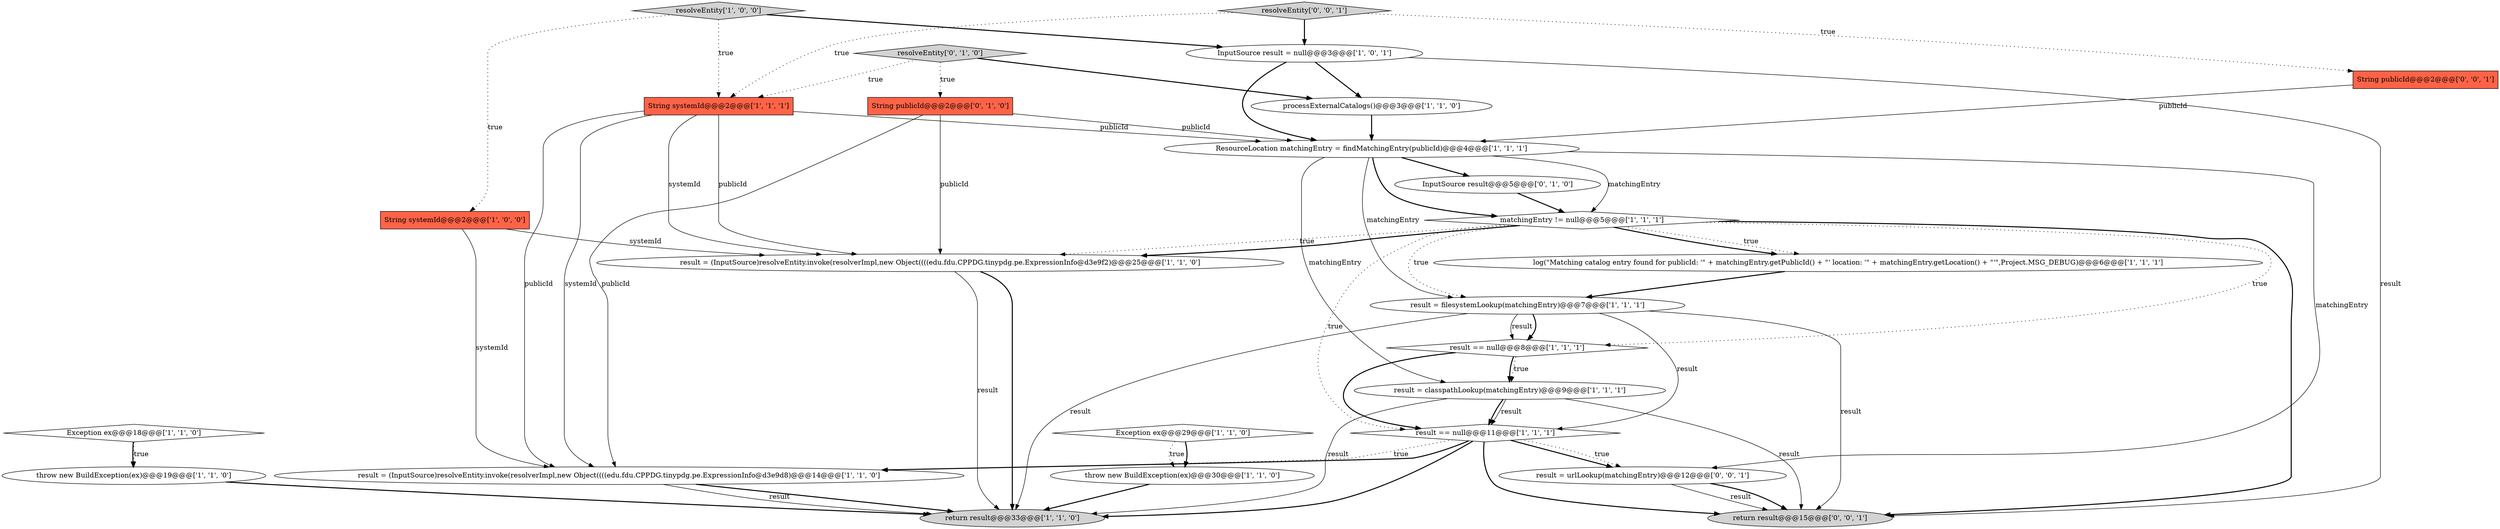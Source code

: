 digraph {
13 [style = filled, label = "Exception ex@@@29@@@['1', '1', '0']", fillcolor = white, shape = diamond image = "AAA0AAABBB1BBB"];
11 [style = filled, label = "throw new BuildException(ex)@@@19@@@['1', '1', '0']", fillcolor = white, shape = ellipse image = "AAA0AAABBB1BBB"];
14 [style = filled, label = "result = classpathLookup(matchingEntry)@@@9@@@['1', '1', '1']", fillcolor = white, shape = ellipse image = "AAA0AAABBB1BBB"];
0 [style = filled, label = "Exception ex@@@18@@@['1', '1', '0']", fillcolor = white, shape = diamond image = "AAA0AAABBB1BBB"];
3 [style = filled, label = "resolveEntity['1', '0', '0']", fillcolor = lightgray, shape = diamond image = "AAA0AAABBB1BBB"];
10 [style = filled, label = "result == null@@@8@@@['1', '1', '1']", fillcolor = white, shape = diamond image = "AAA0AAABBB1BBB"];
4 [style = filled, label = "result = (InputSource)resolveEntity.invoke(resolverImpl,new Object((((edu.fdu.CPPDG.tinypdg.pe.ExpressionInfo@d3e9d8)@@@14@@@['1', '1', '0']", fillcolor = white, shape = ellipse image = "AAA0AAABBB1BBB"];
17 [style = filled, label = "InputSource result = null@@@3@@@['1', '0', '1']", fillcolor = white, shape = ellipse image = "AAA0AAABBB1BBB"];
9 [style = filled, label = "matchingEntry != null@@@5@@@['1', '1', '1']", fillcolor = white, shape = diamond image = "AAA0AAABBB1BBB"];
24 [style = filled, label = "String publicId@@@2@@@['0', '0', '1']", fillcolor = tomato, shape = box image = "AAA0AAABBB3BBB"];
6 [style = filled, label = "result == null@@@11@@@['1', '1', '1']", fillcolor = white, shape = diamond image = "AAA0AAABBB1BBB"];
20 [style = filled, label = "String publicId@@@2@@@['0', '1', '0']", fillcolor = tomato, shape = box image = "AAA0AAABBB2BBB"];
1 [style = filled, label = "String systemId@@@2@@@['1', '0', '0']", fillcolor = tomato, shape = box image = "AAA0AAABBB1BBB"];
22 [style = filled, label = "result = urlLookup(matchingEntry)@@@12@@@['0', '0', '1']", fillcolor = white, shape = ellipse image = "AAA0AAABBB3BBB"];
2 [style = filled, label = "result = filesystemLookup(matchingEntry)@@@7@@@['1', '1', '1']", fillcolor = white, shape = ellipse image = "AAA0AAABBB1BBB"];
5 [style = filled, label = "ResourceLocation matchingEntry = findMatchingEntry(publicId)@@@4@@@['1', '1', '1']", fillcolor = white, shape = ellipse image = "AAA0AAABBB1BBB"];
21 [style = filled, label = "resolveEntity['0', '1', '0']", fillcolor = lightgray, shape = diamond image = "AAA0AAABBB2BBB"];
19 [style = filled, label = "InputSource result@@@5@@@['0', '1', '0']", fillcolor = white, shape = ellipse image = "AAA1AAABBB2BBB"];
8 [style = filled, label = "processExternalCatalogs()@@@3@@@['1', '1', '0']", fillcolor = white, shape = ellipse image = "AAA0AAABBB1BBB"];
18 [style = filled, label = "return result@@@33@@@['1', '1', '0']", fillcolor = lightgray, shape = ellipse image = "AAA0AAABBB1BBB"];
12 [style = filled, label = "log(\"Matching catalog entry found for publicId: '\" + matchingEntry.getPublicId() + \"' location: '\" + matchingEntry.getLocation() + \"'\",Project.MSG_DEBUG)@@@6@@@['1', '1', '1']", fillcolor = white, shape = ellipse image = "AAA0AAABBB1BBB"];
16 [style = filled, label = "String systemId@@@2@@@['1', '1', '1']", fillcolor = tomato, shape = box image = "AAA0AAABBB1BBB"];
15 [style = filled, label = "throw new BuildException(ex)@@@30@@@['1', '1', '0']", fillcolor = white, shape = ellipse image = "AAA0AAABBB1BBB"];
25 [style = filled, label = "resolveEntity['0', '0', '1']", fillcolor = lightgray, shape = diamond image = "AAA0AAABBB3BBB"];
23 [style = filled, label = "return result@@@15@@@['0', '0', '1']", fillcolor = lightgray, shape = ellipse image = "AAA0AAABBB3BBB"];
7 [style = filled, label = "result = (InputSource)resolveEntity.invoke(resolverImpl,new Object((((edu.fdu.CPPDG.tinypdg.pe.ExpressionInfo@d3e9f2)@@@25@@@['1', '1', '0']", fillcolor = white, shape = ellipse image = "AAA0AAABBB1BBB"];
24->5 [style = solid, label="publicId"];
5->19 [style = bold, label=""];
6->18 [style = bold, label=""];
13->15 [style = bold, label=""];
20->4 [style = solid, label="publicId"];
19->9 [style = bold, label=""];
8->5 [style = bold, label=""];
16->7 [style = solid, label="publicId"];
10->6 [style = bold, label=""];
6->4 [style = bold, label=""];
16->4 [style = solid, label="systemId"];
4->18 [style = bold, label=""];
15->18 [style = bold, label=""];
3->1 [style = dotted, label="true"];
7->18 [style = bold, label=""];
9->7 [style = dotted, label="true"];
12->2 [style = bold, label=""];
25->16 [style = dotted, label="true"];
5->22 [style = solid, label="matchingEntry"];
21->8 [style = bold, label=""];
11->18 [style = bold, label=""];
2->10 [style = bold, label=""];
2->18 [style = solid, label="result"];
22->23 [style = solid, label="result"];
5->9 [style = bold, label=""];
6->22 [style = bold, label=""];
25->17 [style = bold, label=""];
9->2 [style = dotted, label="true"];
0->11 [style = bold, label=""];
2->23 [style = solid, label="result"];
21->20 [style = dotted, label="true"];
9->6 [style = dotted, label="true"];
1->4 [style = solid, label="systemId"];
9->10 [style = dotted, label="true"];
20->5 [style = solid, label="publicId"];
17->23 [style = solid, label="result"];
4->18 [style = solid, label="result"];
3->17 [style = bold, label=""];
6->4 [style = dotted, label="true"];
6->22 [style = dotted, label="true"];
9->12 [style = bold, label=""];
16->7 [style = solid, label="systemId"];
1->7 [style = solid, label="systemId"];
25->24 [style = dotted, label="true"];
0->11 [style = dotted, label="true"];
14->23 [style = solid, label="result"];
14->6 [style = bold, label=""];
17->8 [style = bold, label=""];
5->2 [style = solid, label="matchingEntry"];
5->14 [style = solid, label="matchingEntry"];
14->18 [style = solid, label="result"];
9->23 [style = bold, label=""];
16->4 [style = solid, label="publicId"];
20->7 [style = solid, label="publicId"];
13->15 [style = dotted, label="true"];
2->10 [style = solid, label="result"];
22->23 [style = bold, label=""];
7->18 [style = solid, label="result"];
16->5 [style = solid, label="publicId"];
9->12 [style = dotted, label="true"];
21->16 [style = dotted, label="true"];
6->23 [style = bold, label=""];
3->16 [style = dotted, label="true"];
10->14 [style = dotted, label="true"];
2->6 [style = solid, label="result"];
14->6 [style = solid, label="result"];
10->14 [style = bold, label=""];
17->5 [style = bold, label=""];
5->9 [style = solid, label="matchingEntry"];
9->7 [style = bold, label=""];
}

